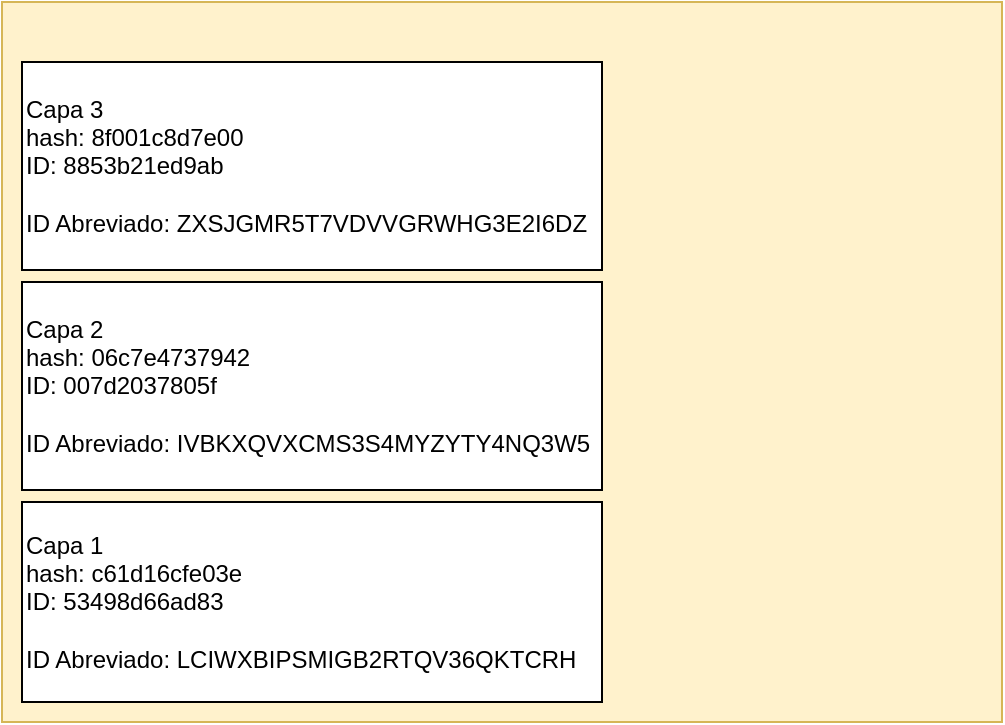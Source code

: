 <mxfile version="24.0.7" type="device">
  <diagram name="Página-1" id="QNrzKvdkZUiNf-F4cxl6">
    <mxGraphModel dx="1434" dy="728" grid="1" gridSize="10" guides="1" tooltips="1" connect="1" arrows="1" fold="1" page="1" pageScale="1" pageWidth="1169" pageHeight="827" math="0" shadow="0">
      <root>
        <mxCell id="0" />
        <mxCell id="1" parent="0" />
        <mxCell id="IdGpFHFMFsSPEDV2ob-z-1" value="" style="rounded=0;whiteSpace=wrap;html=1;fillColor=#fff2cc;strokeColor=#d6b656;" vertex="1" parent="1">
          <mxGeometry x="260" y="200" width="500" height="360" as="geometry" />
        </mxCell>
        <mxCell id="IdGpFHFMFsSPEDV2ob-z-2" value="&lt;div&gt;Capa 1&lt;/div&gt;&lt;div&gt;hash: c61d16cfe03e&lt;/div&gt;&lt;div&gt;ID: 53498d66ad83&lt;br&gt;&lt;/div&gt;&lt;div&gt;&lt;br&gt;&lt;/div&gt;&lt;div&gt;ID Abreviado: LCIWXBIPSMIGB2RTQV36QKTCRH&lt;br&gt;&lt;/div&gt;" style="rounded=0;whiteSpace=wrap;html=1;align=left;" vertex="1" parent="1">
          <mxGeometry x="270" y="450" width="290" height="100" as="geometry" />
        </mxCell>
        <mxCell id="IdGpFHFMFsSPEDV2ob-z-3" value="&lt;div&gt;Capa 2&lt;br&gt;&lt;/div&gt;&lt;div&gt;hash: 06c7e4737942&lt;/div&gt;&lt;div&gt;ID: 007d2037805f&lt;br&gt;&lt;/div&gt;&lt;div&gt;&lt;br&gt;&lt;/div&gt;&lt;div&gt;ID Abreviado: IVBKXQVXCMS3S4MYZYTY4NQ3W5&lt;/div&gt;" style="rounded=0;whiteSpace=wrap;html=1;align=left;" vertex="1" parent="1">
          <mxGeometry x="270" y="340" width="290" height="104" as="geometry" />
        </mxCell>
        <mxCell id="IdGpFHFMFsSPEDV2ob-z-7" value="&lt;div&gt;Capa 3&lt;br&gt;&lt;/div&gt;&lt;div&gt;hash: 8f001c8d7e00&lt;/div&gt;&lt;div&gt;ID: 8853b21ed9ab&lt;br&gt;&lt;/div&gt;&lt;div&gt;&lt;br&gt;&lt;/div&gt;&lt;div&gt;ID Abreviado: ZXSJGMR5T7VDVVGRWHG3E2I6DZ&lt;/div&gt;" style="rounded=0;whiteSpace=wrap;html=1;align=left;" vertex="1" parent="1">
          <mxGeometry x="270" y="230" width="290" height="104" as="geometry" />
        </mxCell>
      </root>
    </mxGraphModel>
  </diagram>
</mxfile>
